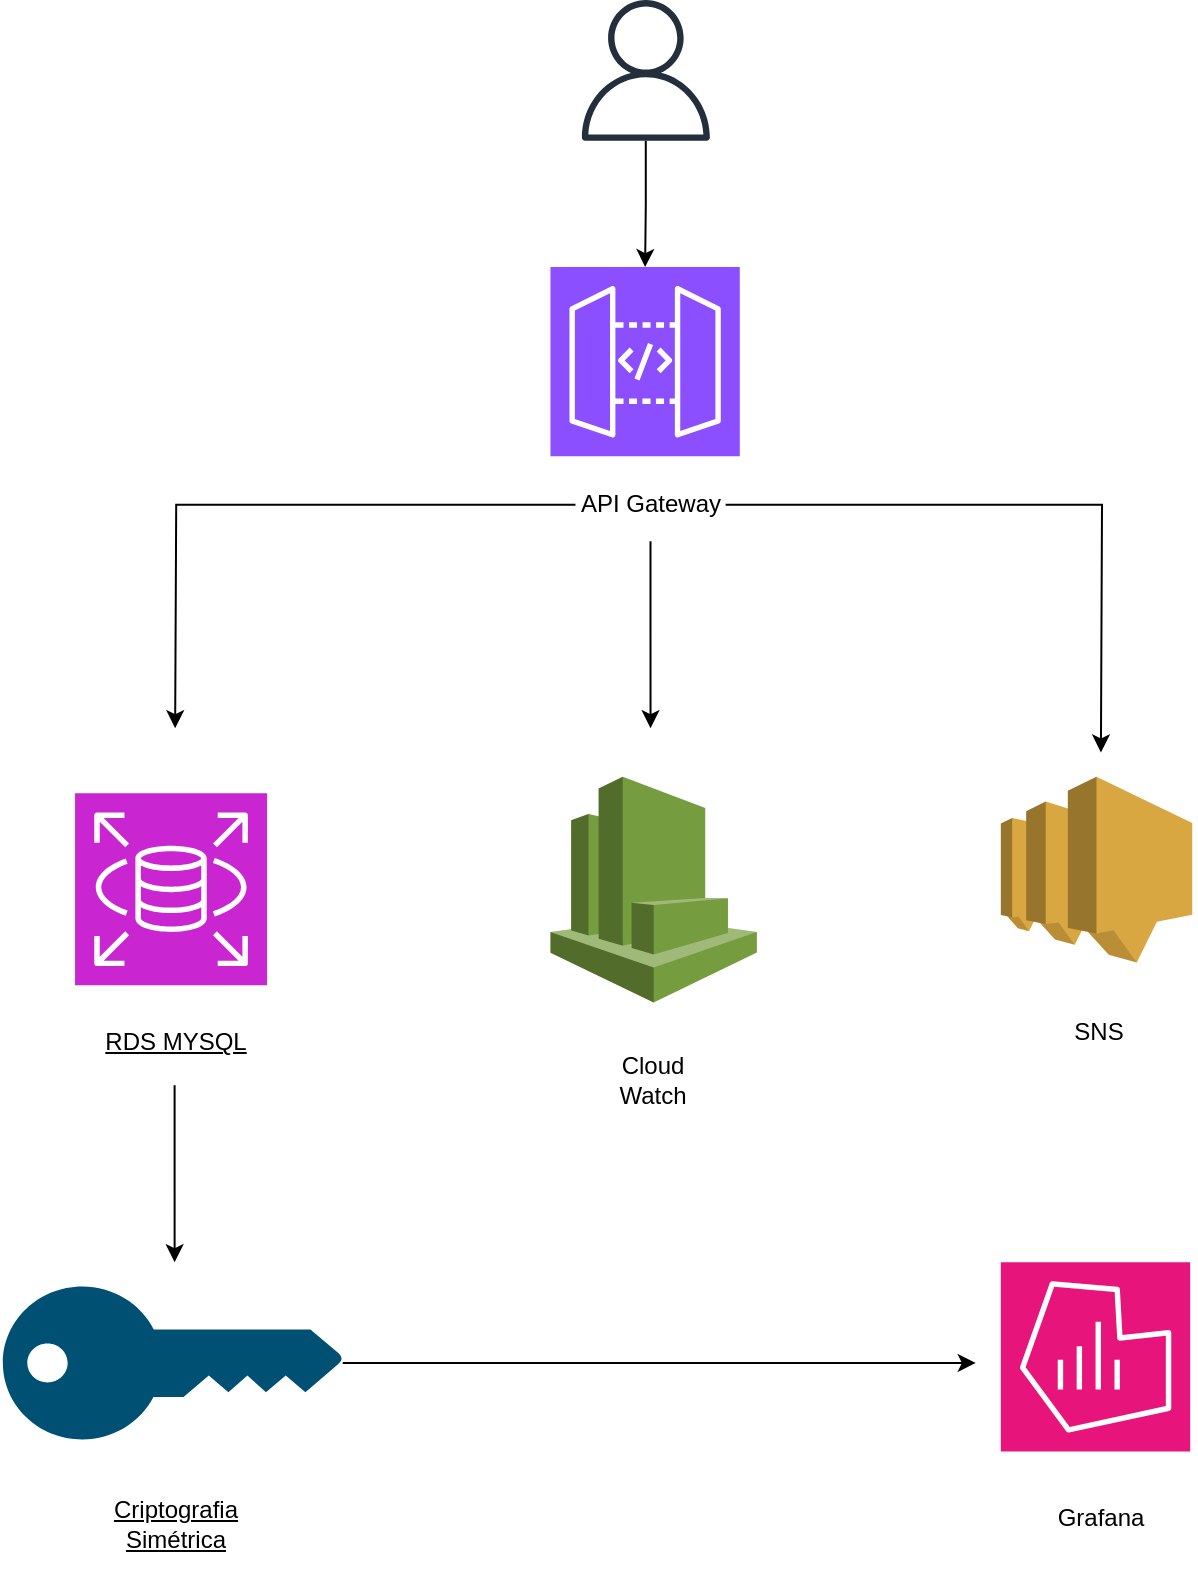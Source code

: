 <mxfile version="27.0.6">
  <diagram name="Página-1" id="KHj9UvRceqb4tbOm3ubL">
    <mxGraphModel dx="2037" dy="1121" grid="1" gridSize="10" guides="0" tooltips="1" connect="1" arrows="1" fold="1" page="1" pageScale="1" pageWidth="1169" pageHeight="827" math="0" shadow="0">
      <root>
        <mxCell id="0" />
        <mxCell id="1" parent="0" />
        <mxCell id="tDY5eQ8C0TUwHQBDzB4H-16" value="" style="group" vertex="1" connectable="0" parent="1">
          <mxGeometry x="290" y="20" width="598" height="795.17" as="geometry" />
        </mxCell>
        <mxCell id="VdR0W7m9JcUabFYZLLn1-5" value="" style="group;flipH=1;" parent="tDY5eQ8C0TUwHQBDzB4H-16" vertex="1" connectable="0">
          <mxGeometry x="275.23" y="133.506" width="97.582" height="137.147" as="geometry" />
        </mxCell>
        <mxCell id="VdR0W7m9JcUabFYZLLn1-3" value="" style="sketch=0;points=[[0,0,0],[0.25,0,0],[0.5,0,0],[0.75,0,0],[1,0,0],[0,1,0],[0.25,1,0],[0.5,1,0],[0.75,1,0],[1,1,0],[0,0.25,0],[0,0.5,0],[0,0.75,0],[1,0.25,0],[1,0.5,0],[1,0.75,0]];outlineConnect=0;fontColor=#232F3E;fillColor=#8C4FFF;strokeColor=#ffffff;dashed=0;verticalLabelPosition=bottom;verticalAlign=top;align=center;html=1;fontSize=12;fontStyle=0;aspect=fixed;shape=mxgraph.aws4.resourceIcon;resIcon=mxgraph.aws4.api_gateway;" parent="VdR0W7m9JcUabFYZLLn1-5" vertex="1">
          <mxGeometry width="94.668" height="94.668" as="geometry" />
        </mxCell>
        <mxCell id="VdR0W7m9JcUabFYZLLn1-17" style="edgeStyle=orthogonalEdgeStyle;rounded=0;orthogonalLoop=1;jettySize=auto;html=1;" parent="VdR0W7m9JcUabFYZLLn1-5" source="VdR0W7m9JcUabFYZLLn1-4" edge="1">
          <mxGeometry relative="1" as="geometry">
            <mxPoint x="-187.657" y="230.602" as="targetPoint" />
          </mxGeometry>
        </mxCell>
        <mxCell id="VdR0W7m9JcUabFYZLLn1-18" style="edgeStyle=orthogonalEdgeStyle;rounded=0;orthogonalLoop=1;jettySize=auto;html=1;" parent="VdR0W7m9JcUabFYZLLn1-5" source="VdR0W7m9JcUabFYZLLn1-4" edge="1">
          <mxGeometry relative="1" as="geometry">
            <mxPoint x="50.042" y="230.602" as="targetPoint" />
          </mxGeometry>
        </mxCell>
        <mxCell id="VdR0W7m9JcUabFYZLLn1-19" style="edgeStyle=orthogonalEdgeStyle;rounded=0;orthogonalLoop=1;jettySize=auto;html=1;" parent="VdR0W7m9JcUabFYZLLn1-5" source="VdR0W7m9JcUabFYZLLn1-4" edge="1">
          <mxGeometry relative="1" as="geometry">
            <mxPoint x="275.23" y="242.739" as="targetPoint" />
          </mxGeometry>
        </mxCell>
        <mxCell id="VdR0W7m9JcUabFYZLLn1-4" value="API Gateway" style="text;html=1;align=center;verticalAlign=middle;whiteSpace=wrap;rounded=0;" parent="VdR0W7m9JcUabFYZLLn1-5" vertex="1">
          <mxGeometry x="12.51" y="100.737" width="75.063" height="36.411" as="geometry" />
        </mxCell>
        <mxCell id="VdR0W7m9JcUabFYZLLn1-6" value="" style="group" parent="tDY5eQ8C0TUwHQBDzB4H-16" vertex="1" connectable="0">
          <mxGeometry x="275.23" y="388.382" width="103.211" height="169.917" as="geometry" />
        </mxCell>
        <mxCell id="VdR0W7m9JcUabFYZLLn1-1" value="" style="outlineConnect=0;dashed=0;verticalLabelPosition=bottom;verticalAlign=top;align=center;html=1;shape=mxgraph.aws3.cloudwatch;fillColor=#759C3E;gradientColor=none;" parent="VdR0W7m9JcUabFYZLLn1-6" vertex="1">
          <mxGeometry width="103.211" height="112.874" as="geometry" />
        </mxCell>
        <mxCell id="VdR0W7m9JcUabFYZLLn1-2" value="Cloud&lt;br/&gt;Watch" style="text;html=1;align=center;verticalAlign=middle;whiteSpace=wrap;rounded=0;" parent="VdR0W7m9JcUabFYZLLn1-6" vertex="1">
          <mxGeometry x="13.762" y="133.506" width="75.063" height="36.411" as="geometry" />
        </mxCell>
        <mxCell id="VdR0W7m9JcUabFYZLLn1-9" value="" style="group" parent="tDY5eQ8C0TUwHQBDzB4H-16" vertex="1" connectable="0">
          <mxGeometry x="500.418" y="388.382" width="95.705" height="145.643" as="geometry" />
        </mxCell>
        <mxCell id="VdR0W7m9JcUabFYZLLn1-7" value="" style="outlineConnect=0;dashed=0;verticalLabelPosition=bottom;verticalAlign=top;align=center;html=1;shape=mxgraph.aws3.sns;fillColor=#D9A741;gradientColor=none;" parent="VdR0W7m9JcUabFYZLLn1-9" vertex="1">
          <mxGeometry width="95.705" height="92.848" as="geometry" />
        </mxCell>
        <mxCell id="VdR0W7m9JcUabFYZLLn1-8" value="&lt;font style=&quot;vertical-align: inherit;&quot;&gt;&lt;font style=&quot;vertical-align: inherit;&quot;&gt;SNS&lt;/font&gt;&lt;/font&gt;" style="text;html=1;align=center;verticalAlign=middle;whiteSpace=wrap;rounded=0;" parent="VdR0W7m9JcUabFYZLLn1-9" vertex="1">
          <mxGeometry x="11.259" y="109.232" width="75.063" height="36.411" as="geometry" />
        </mxCell>
        <mxCell id="VdR0W7m9JcUabFYZLLn1-15" value="" style="sketch=0;points=[[0,0,0],[0.25,0,0],[0.5,0,0],[0.75,0,0],[1,0,0],[0,1,0],[0.25,1,0],[0.5,1,0],[0.75,1,0],[1,1,0],[0,0.25,0],[0,0.5,0],[0,0.75,0],[1,0.25,0],[1,0.5,0],[1,0.75,0]];points=[[0,0,0],[0.25,0,0],[0.5,0,0],[0.75,0,0],[1,0,0],[0,1,0],[0.25,1,0],[0.5,1,0],[0.75,1,0],[1,1,0],[0,0.25,0],[0,0.5,0],[0,0.75,0],[1,0.25,0],[1,0.5,0],[1,0.75,0]];outlineConnect=0;fontColor=#232F3E;fillColor=#E7157B;strokeColor=#ffffff;dashed=0;verticalLabelPosition=bottom;verticalAlign=top;align=center;html=1;fontSize=12;fontStyle=0;aspect=fixed;shape=mxgraph.aws4.resourceIcon;resIcon=mxgraph.aws4.managed_service_for_grafana;" parent="tDY5eQ8C0TUwHQBDzB4H-16" vertex="1">
          <mxGeometry x="500.418" y="631.121" width="94.668" height="94.668" as="geometry" />
        </mxCell>
        <mxCell id="VdR0W7m9JcUabFYZLLn1-16" value="Grafana" style="text;html=1;align=center;verticalAlign=middle;whiteSpace=wrap;rounded=0;" parent="tDY5eQ8C0TUwHQBDzB4H-16" vertex="1">
          <mxGeometry x="512.929" y="740.353" width="75.063" height="36.411" as="geometry" />
        </mxCell>
        <mxCell id="tDY5eQ8C0TUwHQBDzB4H-1" value="" style="group" vertex="1" connectable="0" parent="tDY5eQ8C0TUwHQBDzB4H-16">
          <mxGeometry x="37.531" y="400.519" width="111.481" height="142.111" as="geometry" />
        </mxCell>
        <mxCell id="tDY5eQ8C0TUwHQBDzB4H-3" value="" style="sketch=0;points=[[0,0,0],[0.25,0,0],[0.5,0,0],[0.75,0,0],[1,0,0],[0,1,0],[0.25,1,0],[0.5,1,0],[0.75,1,0],[1,1,0],[0,0.25,0],[0,0.5,0],[0,0.75,0],[1,0.25,0],[1,0.5,0],[1,0.75,0]];outlineConnect=0;fontColor=#232F3E;fillColor=#C925D1;strokeColor=#ffffff;dashed=0;verticalLabelPosition=bottom;verticalAlign=top;align=center;html=1;fontSize=12;fontStyle=0;aspect=fixed;shape=mxgraph.aws4.resourceIcon;resIcon=mxgraph.aws4.rds;" vertex="1" parent="tDY5eQ8C0TUwHQBDzB4H-1">
          <mxGeometry y="-3.872" width="96.015" height="96.015" as="geometry" />
        </mxCell>
        <mxCell id="tDY5eQ8C0TUwHQBDzB4H-5" style="edgeStyle=orthogonalEdgeStyle;rounded=0;orthogonalLoop=1;jettySize=auto;html=1;" edge="1" parent="tDY5eQ8C0TUwHQBDzB4H-1" source="tDY5eQ8C0TUwHQBDzB4H-4">
          <mxGeometry relative="1" as="geometry">
            <mxPoint x="49.779" y="230.602" as="targetPoint" />
          </mxGeometry>
        </mxCell>
        <mxCell id="tDY5eQ8C0TUwHQBDzB4H-4" value="RDS MYSQL" style="text;html=1;align=center;verticalAlign=middle;whiteSpace=wrap;rounded=0;fontStyle=4" vertex="1" parent="tDY5eQ8C0TUwHQBDzB4H-1">
          <mxGeometry y="98.045" width="99.558" height="44.066" as="geometry" />
        </mxCell>
        <mxCell id="tDY5eQ8C0TUwHQBDzB4H-8" value="" style="group" vertex="1" connectable="0" parent="tDY5eQ8C0TUwHQBDzB4H-16">
          <mxGeometry y="643.258" width="175.146" height="151.912" as="geometry" />
        </mxCell>
        <mxCell id="tDY5eQ8C0TUwHQBDzB4H-12" style="edgeStyle=orthogonalEdgeStyle;rounded=0;orthogonalLoop=1;jettySize=auto;html=1;" edge="1" parent="tDY5eQ8C0TUwHQBDzB4H-8" source="tDY5eQ8C0TUwHQBDzB4H-9">
          <mxGeometry relative="1" as="geometry">
            <mxPoint x="487.908" y="38.231" as="targetPoint" />
          </mxGeometry>
        </mxCell>
        <mxCell id="tDY5eQ8C0TUwHQBDzB4H-9" value="" style="points=[[0,0.5,0],[0.24,0,0],[0.5,0.28,0],[0.995,0.475,0],[0.5,0.72,0],[0.24,1,0]];verticalLabelPosition=bottom;sketch=0;html=1;verticalAlign=top;aspect=fixed;align=center;pointerEvents=1;shape=mxgraph.cisco19.key;fillColor=#005073;strokeColor=none;direction=south;container=1;rotation=-90;" vertex="1" parent="tDY5eQ8C0TUwHQBDzB4H-8">
          <mxGeometry x="48.165" y="-46.727" width="76.463" height="169.917" as="geometry" />
        </mxCell>
        <mxCell id="tDY5eQ8C0TUwHQBDzB4H-10" value="Criptografia&lt;br/&gt;Simétrica" style="text;html=1;align=center;verticalAlign=middle;whiteSpace=wrap;rounded=0;fontStyle=4" vertex="1" parent="tDY5eQ8C0TUwHQBDzB4H-8">
          <mxGeometry x="12.776" y="85.267" width="149.594" height="66.645" as="geometry" />
        </mxCell>
        <mxCell id="tDY5eQ8C0TUwHQBDzB4H-14" value="" style="sketch=0;outlineConnect=0;fontColor=#232F3E;gradientColor=none;fillColor=#232F3D;strokeColor=none;dashed=0;verticalLabelPosition=bottom;verticalAlign=top;align=center;html=1;fontSize=12;fontStyle=0;aspect=fixed;pointerEvents=1;shape=mxgraph.aws4.user;" vertex="1" parent="tDY5eQ8C0TUwHQBDzB4H-16">
          <mxGeometry x="287.741" width="70.394" height="70.394" as="geometry" />
        </mxCell>
        <mxCell id="tDY5eQ8C0TUwHQBDzB4H-15" style="edgeStyle=orthogonalEdgeStyle;rounded=0;orthogonalLoop=1;jettySize=auto;html=1;entryX=0.5;entryY=0;entryDx=0;entryDy=0;entryPerimeter=0;" edge="1" parent="tDY5eQ8C0TUwHQBDzB4H-16" source="tDY5eQ8C0TUwHQBDzB4H-14" target="VdR0W7m9JcUabFYZLLn1-3">
          <mxGeometry relative="1" as="geometry" />
        </mxCell>
      </root>
    </mxGraphModel>
  </diagram>
</mxfile>
